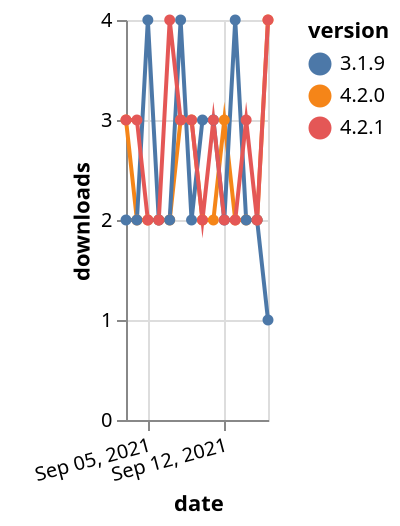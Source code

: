 {"$schema": "https://vega.github.io/schema/vega-lite/v5.json", "description": "A simple bar chart with embedded data.", "data": {"values": [{"date": "2021-09-03", "total": 210, "delta": 3, "version": "4.2.0"}, {"date": "2021-09-04", "total": 212, "delta": 2, "version": "4.2.0"}, {"date": "2021-09-05", "total": 214, "delta": 2, "version": "4.2.0"}, {"date": "2021-09-06", "total": 216, "delta": 2, "version": "4.2.0"}, {"date": "2021-09-07", "total": 218, "delta": 2, "version": "4.2.0"}, {"date": "2021-09-08", "total": 221, "delta": 3, "version": "4.2.0"}, {"date": "2021-09-09", "total": 224, "delta": 3, "version": "4.2.0"}, {"date": "2021-09-10", "total": 226, "delta": 2, "version": "4.2.0"}, {"date": "2021-09-11", "total": 228, "delta": 2, "version": "4.2.0"}, {"date": "2021-09-12", "total": 231, "delta": 3, "version": "4.2.0"}, {"date": "2021-09-13", "total": 233, "delta": 2, "version": "4.2.0"}, {"date": "2021-09-14", "total": 235, "delta": 2, "version": "4.2.0"}, {"date": "2021-09-15", "total": 237, "delta": 2, "version": "4.2.0"}, {"date": "2021-09-16", "total": 241, "delta": 4, "version": "4.2.0"}, {"date": "2021-09-03", "total": 1562, "delta": 2, "version": "3.1.9"}, {"date": "2021-09-04", "total": 1564, "delta": 2, "version": "3.1.9"}, {"date": "2021-09-05", "total": 1568, "delta": 4, "version": "3.1.9"}, {"date": "2021-09-06", "total": 1570, "delta": 2, "version": "3.1.9"}, {"date": "2021-09-07", "total": 1572, "delta": 2, "version": "3.1.9"}, {"date": "2021-09-08", "total": 1576, "delta": 4, "version": "3.1.9"}, {"date": "2021-09-09", "total": 1578, "delta": 2, "version": "3.1.9"}, {"date": "2021-09-10", "total": 1581, "delta": 3, "version": "3.1.9"}, {"date": "2021-09-11", "total": 1584, "delta": 3, "version": "3.1.9"}, {"date": "2021-09-12", "total": 1586, "delta": 2, "version": "3.1.9"}, {"date": "2021-09-13", "total": 1590, "delta": 4, "version": "3.1.9"}, {"date": "2021-09-14", "total": 1592, "delta": 2, "version": "3.1.9"}, {"date": "2021-09-15", "total": 1594, "delta": 2, "version": "3.1.9"}, {"date": "2021-09-16", "total": 1595, "delta": 1, "version": "3.1.9"}, {"date": "2021-09-03", "total": 142, "delta": 3, "version": "4.2.1"}, {"date": "2021-09-04", "total": 145, "delta": 3, "version": "4.2.1"}, {"date": "2021-09-05", "total": 147, "delta": 2, "version": "4.2.1"}, {"date": "2021-09-06", "total": 149, "delta": 2, "version": "4.2.1"}, {"date": "2021-09-07", "total": 153, "delta": 4, "version": "4.2.1"}, {"date": "2021-09-08", "total": 156, "delta": 3, "version": "4.2.1"}, {"date": "2021-09-09", "total": 159, "delta": 3, "version": "4.2.1"}, {"date": "2021-09-10", "total": 161, "delta": 2, "version": "4.2.1"}, {"date": "2021-09-11", "total": 164, "delta": 3, "version": "4.2.1"}, {"date": "2021-09-12", "total": 166, "delta": 2, "version": "4.2.1"}, {"date": "2021-09-13", "total": 168, "delta": 2, "version": "4.2.1"}, {"date": "2021-09-14", "total": 171, "delta": 3, "version": "4.2.1"}, {"date": "2021-09-15", "total": 173, "delta": 2, "version": "4.2.1"}, {"date": "2021-09-16", "total": 177, "delta": 4, "version": "4.2.1"}]}, "width": "container", "mark": {"type": "line", "point": {"filled": true}}, "encoding": {"x": {"field": "date", "type": "temporal", "timeUnit": "yearmonthdate", "title": "date", "axis": {"labelAngle": -15}}, "y": {"field": "delta", "type": "quantitative", "title": "downloads"}, "color": {"field": "version", "type": "nominal"}, "tooltip": {"field": "delta"}}}
